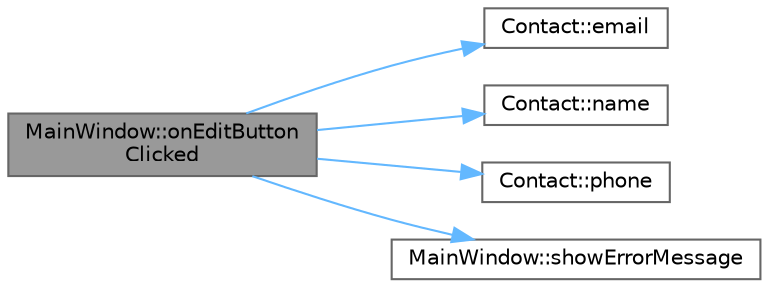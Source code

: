 digraph "MainWindow::onEditButtonClicked"
{
 // LATEX_PDF_SIZE
  bgcolor="transparent";
  edge [fontname=Helvetica,fontsize=10,labelfontname=Helvetica,labelfontsize=10];
  node [fontname=Helvetica,fontsize=10,shape=box,height=0.2,width=0.4];
  rankdir="LR";
  Node1 [id="Node000001",label="MainWindow::onEditButton\lClicked",height=0.2,width=0.4,color="gray40", fillcolor="grey60", style="filled", fontcolor="black",tooltip="Slot per l'inizio modifica contatto."];
  Node1 -> Node2 [id="edge1_Node000001_Node000002",color="steelblue1",style="solid",tooltip=" "];
  Node2 [id="Node000002",label="Contact::email",height=0.2,width=0.4,color="grey40", fillcolor="white", style="filled",URL="$class_contact.html#a23cd41bdb518dc514f597e207a9fb9f6",tooltip="Restituisce l'indirizzo email."];
  Node1 -> Node3 [id="edge2_Node000001_Node000003",color="steelblue1",style="solid",tooltip=" "];
  Node3 [id="Node000003",label="Contact::name",height=0.2,width=0.4,color="grey40", fillcolor="white", style="filled",URL="$class_contact.html#a7994a4deabe6089561780ad057d6ce25",tooltip="Restituisce il nome del contatto."];
  Node1 -> Node4 [id="edge3_Node000001_Node000004",color="steelblue1",style="solid",tooltip=" "];
  Node4 [id="Node000004",label="Contact::phone",height=0.2,width=0.4,color="grey40", fillcolor="white", style="filled",URL="$class_contact.html#a6a674a362a967d77b15cba1ba9b65d50",tooltip="Restituisce il numero di telefono."];
  Node1 -> Node5 [id="edge4_Node000001_Node000005",color="steelblue1",style="solid",tooltip=" "];
  Node5 [id="Node000005",label="MainWindow::showErrorMessage",height=0.2,width=0.4,color="grey40", fillcolor="white", style="filled",URL="$class_main_window.html#a2400bb422d07e5e1c9d881778d1aec9f",tooltip="Mostra un messaggio di errore."];
}
